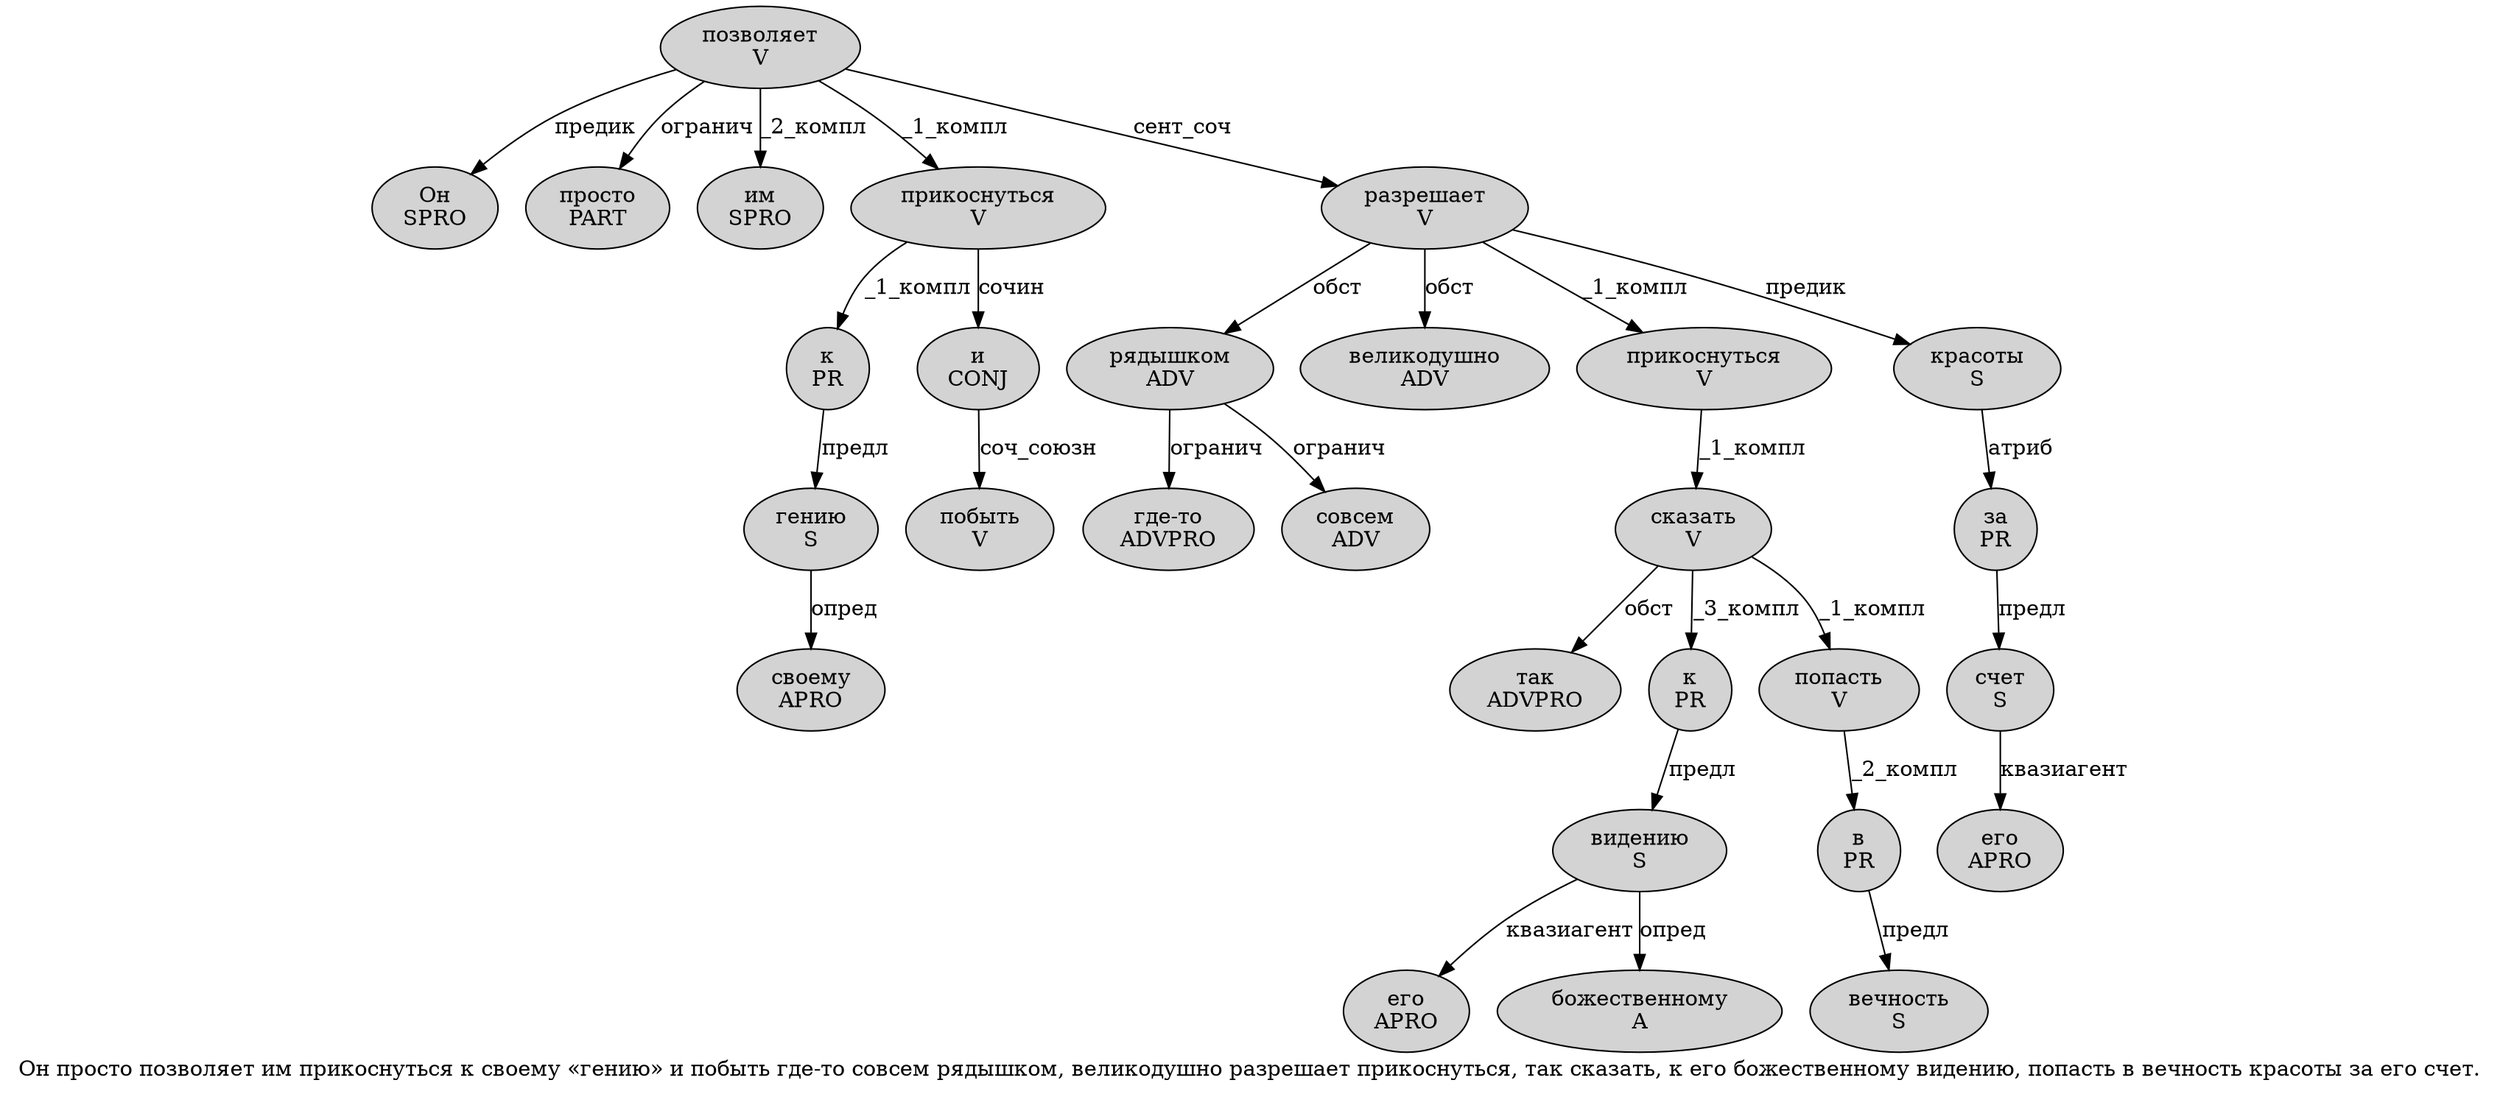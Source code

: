 digraph SENTENCE_2597 {
	graph [label="Он просто позволяет им прикоснуться к своему «гению» и побыть где-то совсем рядышком, великодушно разрешает прикоснуться, так сказать, к его божественному видению, попасть в вечность красоты за его счет."]
	node [style=filled]
		0 [label="Он
SPRO" color="" fillcolor=lightgray penwidth=1 shape=ellipse]
		1 [label="просто
PART" color="" fillcolor=lightgray penwidth=1 shape=ellipse]
		2 [label="позволяет
V" color="" fillcolor=lightgray penwidth=1 shape=ellipse]
		3 [label="им
SPRO" color="" fillcolor=lightgray penwidth=1 shape=ellipse]
		4 [label="прикоснуться
V" color="" fillcolor=lightgray penwidth=1 shape=ellipse]
		5 [label="к
PR" color="" fillcolor=lightgray penwidth=1 shape=ellipse]
		6 [label="своему
APRO" color="" fillcolor=lightgray penwidth=1 shape=ellipse]
		8 [label="гению
S" color="" fillcolor=lightgray penwidth=1 shape=ellipse]
		10 [label="и
CONJ" color="" fillcolor=lightgray penwidth=1 shape=ellipse]
		11 [label="побыть
V" color="" fillcolor=lightgray penwidth=1 shape=ellipse]
		12 [label="где-то
ADVPRO" color="" fillcolor=lightgray penwidth=1 shape=ellipse]
		13 [label="совсем
ADV" color="" fillcolor=lightgray penwidth=1 shape=ellipse]
		14 [label="рядышком
ADV" color="" fillcolor=lightgray penwidth=1 shape=ellipse]
		16 [label="великодушно
ADV" color="" fillcolor=lightgray penwidth=1 shape=ellipse]
		17 [label="разрешает
V" color="" fillcolor=lightgray penwidth=1 shape=ellipse]
		18 [label="прикоснуться
V" color="" fillcolor=lightgray penwidth=1 shape=ellipse]
		20 [label="так
ADVPRO" color="" fillcolor=lightgray penwidth=1 shape=ellipse]
		21 [label="сказать
V" color="" fillcolor=lightgray penwidth=1 shape=ellipse]
		23 [label="к
PR" color="" fillcolor=lightgray penwidth=1 shape=ellipse]
		24 [label="его
APRO" color="" fillcolor=lightgray penwidth=1 shape=ellipse]
		25 [label="божественному
A" color="" fillcolor=lightgray penwidth=1 shape=ellipse]
		26 [label="видению
S" color="" fillcolor=lightgray penwidth=1 shape=ellipse]
		28 [label="попасть
V" color="" fillcolor=lightgray penwidth=1 shape=ellipse]
		29 [label="в
PR" color="" fillcolor=lightgray penwidth=1 shape=ellipse]
		30 [label="вечность
S" color="" fillcolor=lightgray penwidth=1 shape=ellipse]
		31 [label="красоты
S" color="" fillcolor=lightgray penwidth=1 shape=ellipse]
		32 [label="за
PR" color="" fillcolor=lightgray penwidth=1 shape=ellipse]
		33 [label="его
APRO" color="" fillcolor=lightgray penwidth=1 shape=ellipse]
		34 [label="счет
S" color="" fillcolor=lightgray penwidth=1 shape=ellipse]
			29 -> 30 [label="предл"]
			31 -> 32 [label="атриб"]
			2 -> 0 [label="предик"]
			2 -> 1 [label="огранич"]
			2 -> 3 [label="_2_компл"]
			2 -> 4 [label="_1_компл"]
			2 -> 17 [label="сент_соч"]
			8 -> 6 [label="опред"]
			32 -> 34 [label="предл"]
			28 -> 29 [label="_2_компл"]
			17 -> 14 [label="обст"]
			17 -> 16 [label="обст"]
			17 -> 18 [label="_1_компл"]
			17 -> 31 [label="предик"]
			21 -> 20 [label="обст"]
			21 -> 23 [label="_3_компл"]
			21 -> 28 [label="_1_компл"]
			5 -> 8 [label="предл"]
			10 -> 11 [label="соч_союзн"]
			34 -> 33 [label="квазиагент"]
			4 -> 5 [label="_1_компл"]
			4 -> 10 [label="сочин"]
			18 -> 21 [label="_1_компл"]
			14 -> 12 [label="огранич"]
			14 -> 13 [label="огранич"]
			23 -> 26 [label="предл"]
			26 -> 24 [label="квазиагент"]
			26 -> 25 [label="опред"]
}